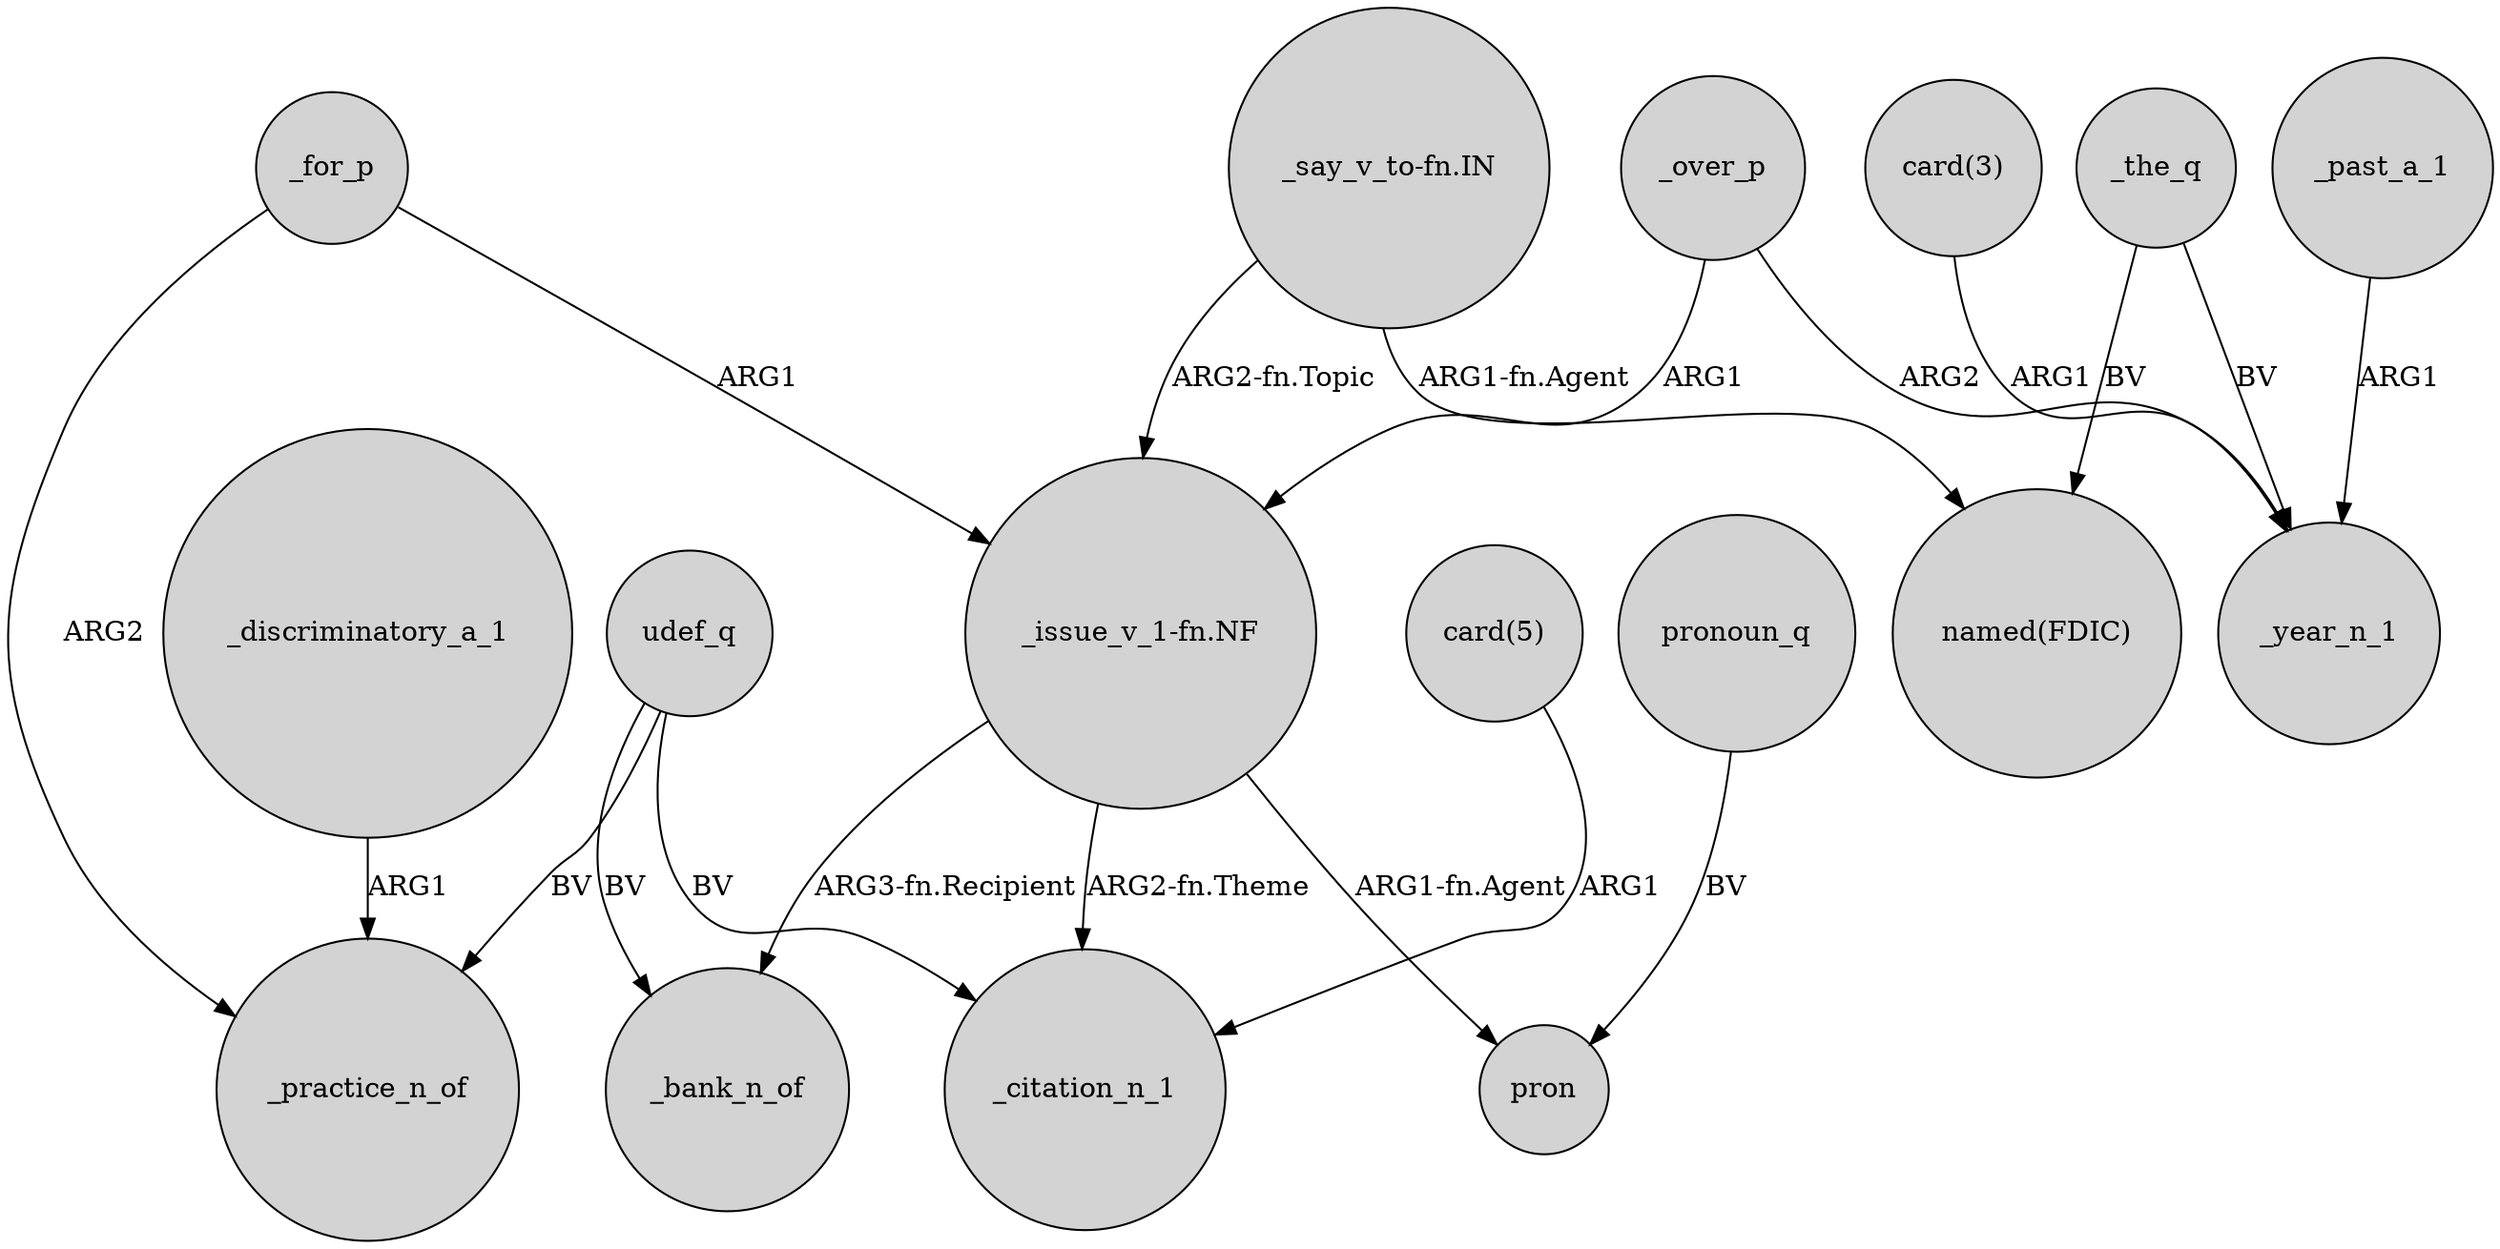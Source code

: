 digraph {
	node [shape=circle style=filled]
	"_issue_v_1-fn.NF" -> _bank_n_of [label="ARG3-fn.Recipient"]
	"_say_v_to-fn.IN" -> "_issue_v_1-fn.NF" [label="ARG2-fn.Topic"]
	_discriminatory_a_1 -> _practice_n_of [label=ARG1]
	"_say_v_to-fn.IN" -> "named(FDIC)" [label="ARG1-fn.Agent"]
	_for_p -> _practice_n_of [label=ARG2]
	_over_p -> "_issue_v_1-fn.NF" [label=ARG1]
	_past_a_1 -> _year_n_1 [label=ARG1]
	"_issue_v_1-fn.NF" -> pron [label="ARG1-fn.Agent"]
	pronoun_q -> pron [label=BV]
	udef_q -> _citation_n_1 [label=BV]
	"_issue_v_1-fn.NF" -> _citation_n_1 [label="ARG2-fn.Theme"]
	"card(3)" -> _year_n_1 [label=ARG1]
	"card(5)" -> _citation_n_1 [label=ARG1]
	_the_q -> _year_n_1 [label=BV]
	_the_q -> "named(FDIC)" [label=BV]
	_over_p -> _year_n_1 [label=ARG2]
	_for_p -> "_issue_v_1-fn.NF" [label=ARG1]
	udef_q -> _practice_n_of [label=BV]
	udef_q -> _bank_n_of [label=BV]
}
